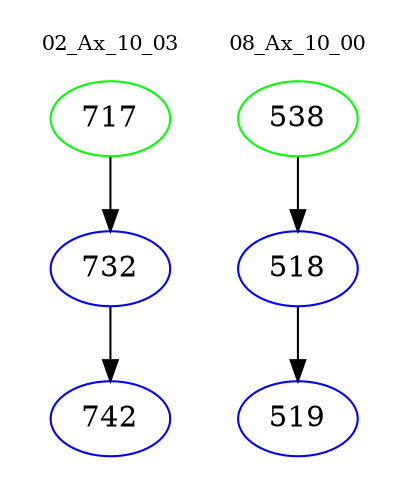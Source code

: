 digraph{
subgraph cluster_0 {
color = white
label = "02_Ax_10_03";
fontsize=10;
T0_717 [label="717", color="green"]
T0_717 -> T0_732 [color="black"]
T0_732 [label="732", color="blue"]
T0_732 -> T0_742 [color="black"]
T0_742 [label="742", color="blue"]
}
subgraph cluster_1 {
color = white
label = "08_Ax_10_00";
fontsize=10;
T1_538 [label="538", color="green"]
T1_538 -> T1_518 [color="black"]
T1_518 [label="518", color="blue"]
T1_518 -> T1_519 [color="black"]
T1_519 [label="519", color="blue"]
}
}
